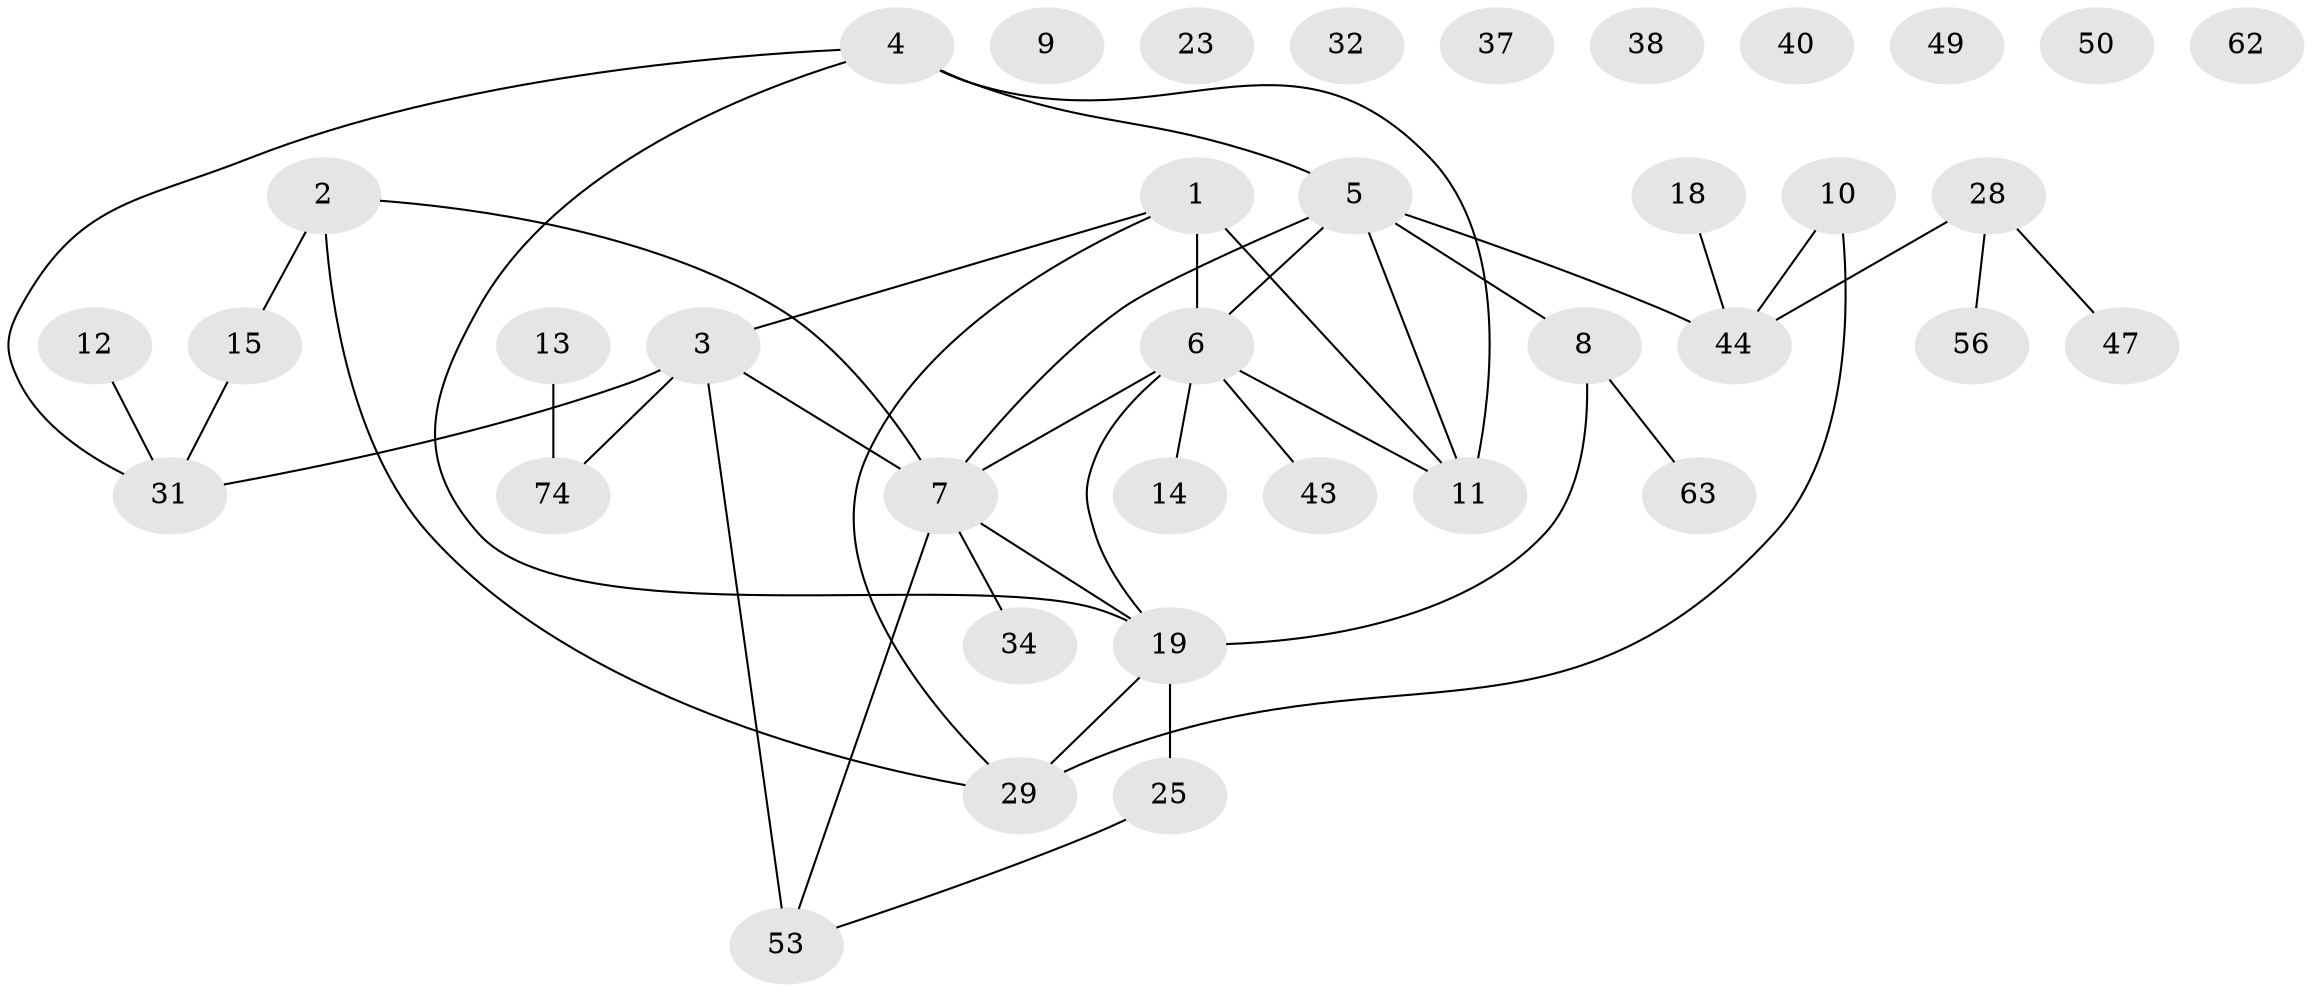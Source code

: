 // original degree distribution, {5: 0.09333333333333334, 3: 0.2, 7: 0.013333333333333334, 4: 0.06666666666666667, 2: 0.24, 1: 0.25333333333333335, 6: 0.02666666666666667, 0: 0.10666666666666667}
// Generated by graph-tools (version 1.1) at 2025/13/03/09/25 04:13:11]
// undirected, 37 vertices, 42 edges
graph export_dot {
graph [start="1"]
  node [color=gray90,style=filled];
  1 [super="+54+35+21"];
  2;
  3 [super="+73+58+27+24"];
  4 [super="+17"];
  5 [super="+45+39"];
  6 [super="+16"];
  7 [super="+22+46"];
  8 [super="+20"];
  9 [super="+60"];
  10;
  11 [super="+26"];
  12;
  13;
  14;
  15 [super="+67"];
  18;
  19 [super="+70+42+41"];
  23;
  25 [super="+30+51"];
  28;
  29 [super="+33"];
  31;
  32;
  34;
  37;
  38;
  40;
  43 [super="+52"];
  44 [super="+66+55"];
  47 [super="+71"];
  49;
  50;
  53 [super="+59"];
  56;
  62;
  63 [super="+64"];
  74;
  1 -- 11 [weight=2];
  1 -- 29;
  1 -- 6;
  1 -- 3;
  2 -- 15;
  2 -- 7;
  2 -- 29;
  3 -- 31;
  3 -- 7;
  3 -- 53 [weight=2];
  3 -- 74;
  4 -- 11;
  4 -- 31;
  4 -- 19;
  4 -- 5;
  5 -- 8;
  5 -- 44;
  5 -- 11 [weight=2];
  5 -- 7;
  5 -- 6;
  6 -- 11 [weight=2];
  6 -- 19;
  6 -- 7;
  6 -- 43;
  6 -- 14;
  7 -- 34;
  7 -- 53;
  7 -- 19 [weight=2];
  8 -- 19;
  8 -- 63;
  10 -- 44;
  10 -- 29;
  12 -- 31;
  13 -- 74;
  15 -- 31;
  18 -- 44;
  19 -- 25;
  19 -- 29 [weight=2];
  25 -- 53;
  28 -- 47;
  28 -- 56;
  28 -- 44;
}
